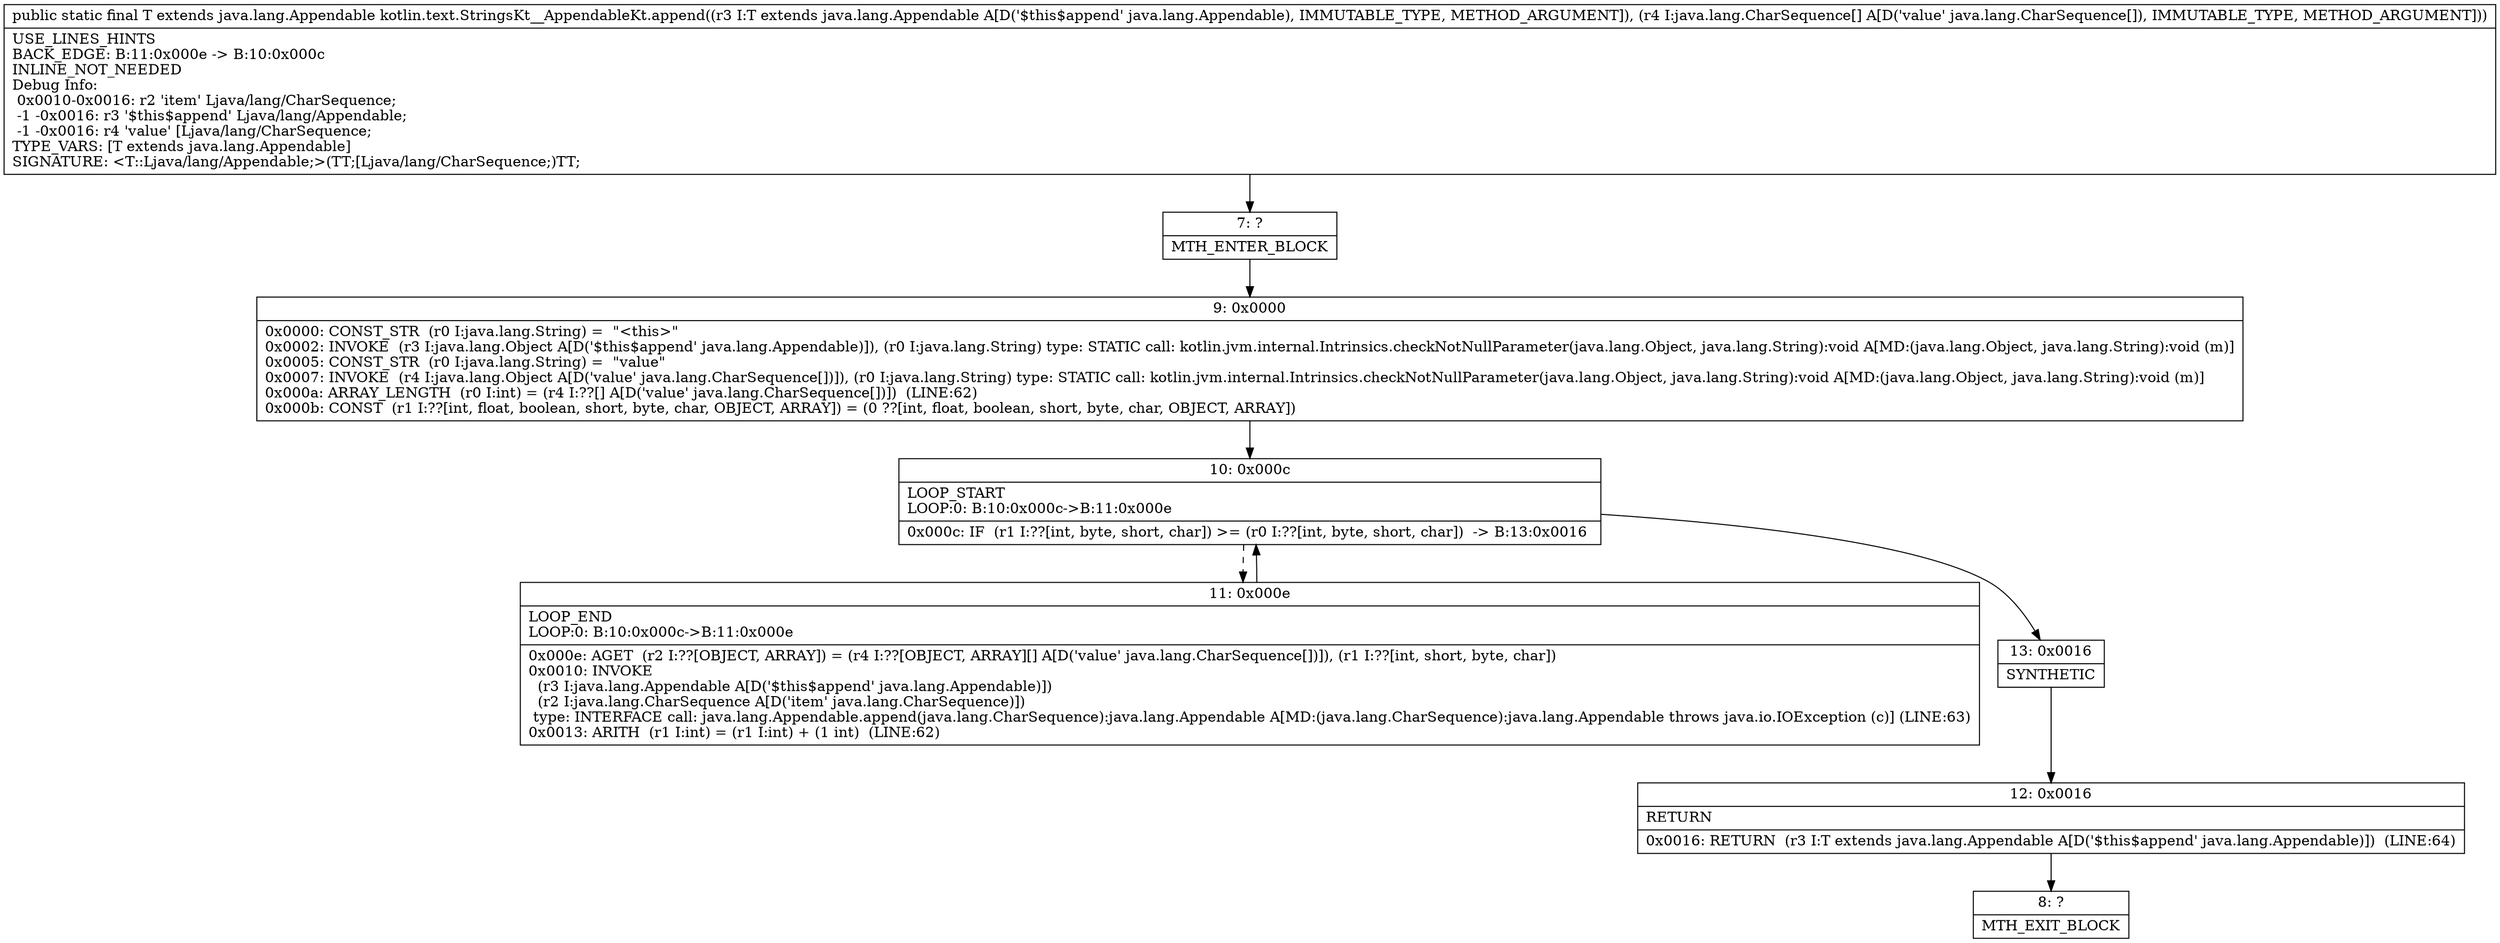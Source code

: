 digraph "CFG forkotlin.text.StringsKt__AppendableKt.append(Ljava\/lang\/Appendable;[Ljava\/lang\/CharSequence;)Ljava\/lang\/Appendable;" {
Node_7 [shape=record,label="{7\:\ ?|MTH_ENTER_BLOCK\l}"];
Node_9 [shape=record,label="{9\:\ 0x0000|0x0000: CONST_STR  (r0 I:java.lang.String) =  \"\<this\>\" \l0x0002: INVOKE  (r3 I:java.lang.Object A[D('$this$append' java.lang.Appendable)]), (r0 I:java.lang.String) type: STATIC call: kotlin.jvm.internal.Intrinsics.checkNotNullParameter(java.lang.Object, java.lang.String):void A[MD:(java.lang.Object, java.lang.String):void (m)]\l0x0005: CONST_STR  (r0 I:java.lang.String) =  \"value\" \l0x0007: INVOKE  (r4 I:java.lang.Object A[D('value' java.lang.CharSequence[])]), (r0 I:java.lang.String) type: STATIC call: kotlin.jvm.internal.Intrinsics.checkNotNullParameter(java.lang.Object, java.lang.String):void A[MD:(java.lang.Object, java.lang.String):void (m)]\l0x000a: ARRAY_LENGTH  (r0 I:int) = (r4 I:??[] A[D('value' java.lang.CharSequence[])])  (LINE:62)\l0x000b: CONST  (r1 I:??[int, float, boolean, short, byte, char, OBJECT, ARRAY]) = (0 ??[int, float, boolean, short, byte, char, OBJECT, ARRAY]) \l}"];
Node_10 [shape=record,label="{10\:\ 0x000c|LOOP_START\lLOOP:0: B:10:0x000c\-\>B:11:0x000e\l|0x000c: IF  (r1 I:??[int, byte, short, char]) \>= (r0 I:??[int, byte, short, char])  \-\> B:13:0x0016 \l}"];
Node_11 [shape=record,label="{11\:\ 0x000e|LOOP_END\lLOOP:0: B:10:0x000c\-\>B:11:0x000e\l|0x000e: AGET  (r2 I:??[OBJECT, ARRAY]) = (r4 I:??[OBJECT, ARRAY][] A[D('value' java.lang.CharSequence[])]), (r1 I:??[int, short, byte, char]) \l0x0010: INVOKE  \l  (r3 I:java.lang.Appendable A[D('$this$append' java.lang.Appendable)])\l  (r2 I:java.lang.CharSequence A[D('item' java.lang.CharSequence)])\l type: INTERFACE call: java.lang.Appendable.append(java.lang.CharSequence):java.lang.Appendable A[MD:(java.lang.CharSequence):java.lang.Appendable throws java.io.IOException (c)] (LINE:63)\l0x0013: ARITH  (r1 I:int) = (r1 I:int) + (1 int)  (LINE:62)\l}"];
Node_13 [shape=record,label="{13\:\ 0x0016|SYNTHETIC\l}"];
Node_12 [shape=record,label="{12\:\ 0x0016|RETURN\l|0x0016: RETURN  (r3 I:T extends java.lang.Appendable A[D('$this$append' java.lang.Appendable)])  (LINE:64)\l}"];
Node_8 [shape=record,label="{8\:\ ?|MTH_EXIT_BLOCK\l}"];
MethodNode[shape=record,label="{public static final T extends java.lang.Appendable kotlin.text.StringsKt__AppendableKt.append((r3 I:T extends java.lang.Appendable A[D('$this$append' java.lang.Appendable), IMMUTABLE_TYPE, METHOD_ARGUMENT]), (r4 I:java.lang.CharSequence[] A[D('value' java.lang.CharSequence[]), IMMUTABLE_TYPE, METHOD_ARGUMENT]))  | USE_LINES_HINTS\lBACK_EDGE: B:11:0x000e \-\> B:10:0x000c\lINLINE_NOT_NEEDED\lDebug Info:\l  0x0010\-0x0016: r2 'item' Ljava\/lang\/CharSequence;\l  \-1 \-0x0016: r3 '$this$append' Ljava\/lang\/Appendable;\l  \-1 \-0x0016: r4 'value' [Ljava\/lang\/CharSequence;\lTYPE_VARS: [T extends java.lang.Appendable]\lSIGNATURE: \<T::Ljava\/lang\/Appendable;\>(TT;[Ljava\/lang\/CharSequence;)TT;\l}"];
MethodNode -> Node_7;Node_7 -> Node_9;
Node_9 -> Node_10;
Node_10 -> Node_11[style=dashed];
Node_10 -> Node_13;
Node_11 -> Node_10;
Node_13 -> Node_12;
Node_12 -> Node_8;
}

